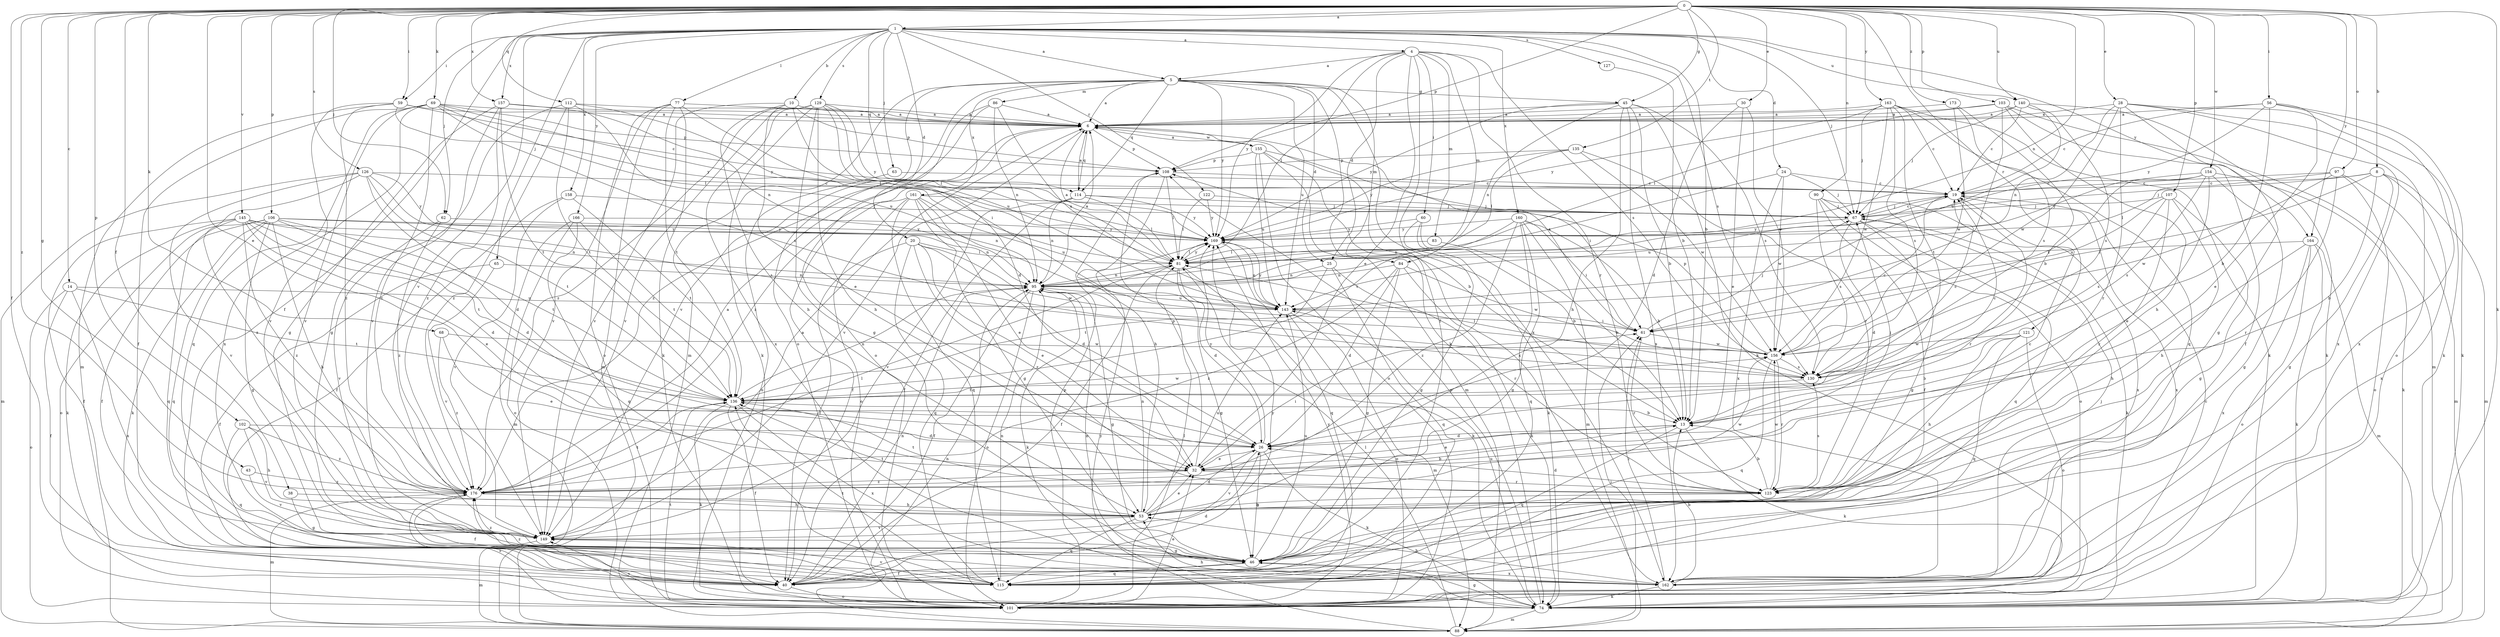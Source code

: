 strict digraph  {
0;
1;
4;
5;
6;
8;
10;
13;
14;
19;
20;
24;
25;
26;
28;
30;
32;
38;
40;
43;
45;
46;
53;
56;
59;
60;
61;
62;
63;
65;
67;
68;
69;
74;
77;
81;
83;
84;
86;
88;
90;
95;
97;
101;
102;
103;
106;
107;
108;
112;
114;
115;
121;
122;
123;
126;
127;
129;
130;
135;
136;
140;
143;
145;
149;
154;
155;
156;
157;
158;
160;
161;
162;
163;
164;
166;
169;
173;
176;
0 -> 1  [label=a];
0 -> 8  [label=b];
0 -> 14  [label=c];
0 -> 28  [label=e];
0 -> 30  [label=e];
0 -> 32  [label=e];
0 -> 38  [label=f];
0 -> 40  [label=f];
0 -> 43  [label=g];
0 -> 45  [label=g];
0 -> 56  [label=i];
0 -> 59  [label=i];
0 -> 62  [label=j];
0 -> 68  [label=k];
0 -> 69  [label=k];
0 -> 74  [label=k];
0 -> 90  [label=n];
0 -> 95  [label=n];
0 -> 97  [label=o];
0 -> 102  [label=p];
0 -> 103  [label=p];
0 -> 106  [label=p];
0 -> 107  [label=p];
0 -> 108  [label=p];
0 -> 112  [label=q];
0 -> 121  [label=r];
0 -> 126  [label=s];
0 -> 135  [label=t];
0 -> 140  [label=u];
0 -> 145  [label=v];
0 -> 154  [label=w];
0 -> 157  [label=x];
0 -> 163  [label=y];
0 -> 164  [label=y];
0 -> 173  [label=z];
0 -> 176  [label=z];
1 -> 4  [label=a];
1 -> 5  [label=a];
1 -> 10  [label=b];
1 -> 13  [label=b];
1 -> 20  [label=d];
1 -> 24  [label=d];
1 -> 40  [label=f];
1 -> 59  [label=i];
1 -> 62  [label=j];
1 -> 63  [label=j];
1 -> 65  [label=j];
1 -> 67  [label=j];
1 -> 77  [label=l];
1 -> 114  [label=q];
1 -> 122  [label=r];
1 -> 127  [label=s];
1 -> 129  [label=s];
1 -> 130  [label=s];
1 -> 140  [label=u];
1 -> 149  [label=v];
1 -> 157  [label=x];
1 -> 158  [label=x];
1 -> 160  [label=x];
1 -> 164  [label=y];
1 -> 166  [label=y];
4 -> 5  [label=a];
4 -> 25  [label=d];
4 -> 32  [label=e];
4 -> 40  [label=f];
4 -> 60  [label=i];
4 -> 81  [label=l];
4 -> 83  [label=m];
4 -> 84  [label=m];
4 -> 123  [label=r];
4 -> 130  [label=s];
4 -> 169  [label=y];
5 -> 6  [label=a];
5 -> 25  [label=d];
5 -> 45  [label=g];
5 -> 74  [label=k];
5 -> 84  [label=m];
5 -> 86  [label=m];
5 -> 88  [label=m];
5 -> 101  [label=o];
5 -> 114  [label=q];
5 -> 143  [label=u];
5 -> 149  [label=v];
5 -> 161  [label=x];
5 -> 162  [label=x];
5 -> 169  [label=y];
6 -> 108  [label=p];
6 -> 114  [label=q];
6 -> 149  [label=v];
6 -> 155  [label=w];
6 -> 162  [label=x];
6 -> 176  [label=z];
8 -> 13  [label=b];
8 -> 19  [label=c];
8 -> 46  [label=g];
8 -> 61  [label=i];
8 -> 67  [label=j];
8 -> 88  [label=m];
8 -> 162  [label=x];
10 -> 6  [label=a];
10 -> 32  [label=e];
10 -> 53  [label=h];
10 -> 108  [label=p];
10 -> 143  [label=u];
10 -> 149  [label=v];
13 -> 26  [label=d];
13 -> 32  [label=e];
13 -> 74  [label=k];
13 -> 115  [label=q];
14 -> 40  [label=f];
14 -> 101  [label=o];
14 -> 136  [label=t];
14 -> 143  [label=u];
14 -> 162  [label=x];
19 -> 67  [label=j];
19 -> 123  [label=r];
19 -> 143  [label=u];
19 -> 162  [label=x];
20 -> 26  [label=d];
20 -> 32  [label=e];
20 -> 40  [label=f];
20 -> 81  [label=l];
20 -> 115  [label=q];
20 -> 123  [label=r];
20 -> 156  [label=w];
24 -> 19  [label=c];
24 -> 67  [label=j];
24 -> 136  [label=t];
24 -> 156  [label=w];
24 -> 162  [label=x];
25 -> 95  [label=n];
25 -> 115  [label=q];
25 -> 123  [label=r];
25 -> 136  [label=t];
26 -> 32  [label=e];
26 -> 46  [label=g];
26 -> 67  [label=j];
26 -> 74  [label=k];
26 -> 149  [label=v];
26 -> 169  [label=y];
28 -> 6  [label=a];
28 -> 46  [label=g];
28 -> 74  [label=k];
28 -> 95  [label=n];
28 -> 101  [label=o];
28 -> 123  [label=r];
28 -> 156  [label=w];
28 -> 162  [label=x];
30 -> 6  [label=a];
30 -> 26  [label=d];
30 -> 32  [label=e];
30 -> 156  [label=w];
32 -> 61  [label=i];
32 -> 108  [label=p];
32 -> 123  [label=r];
32 -> 176  [label=z];
38 -> 46  [label=g];
38 -> 53  [label=h];
40 -> 26  [label=d];
40 -> 95  [label=n];
40 -> 101  [label=o];
40 -> 169  [label=y];
43 -> 149  [label=v];
43 -> 176  [label=z];
45 -> 6  [label=a];
45 -> 13  [label=b];
45 -> 53  [label=h];
45 -> 74  [label=k];
45 -> 95  [label=n];
45 -> 130  [label=s];
45 -> 162  [label=x];
45 -> 169  [label=y];
46 -> 40  [label=f];
46 -> 115  [label=q];
46 -> 143  [label=u];
46 -> 162  [label=x];
46 -> 176  [label=z];
53 -> 26  [label=d];
53 -> 32  [label=e];
53 -> 95  [label=n];
53 -> 115  [label=q];
53 -> 136  [label=t];
53 -> 143  [label=u];
53 -> 149  [label=v];
56 -> 6  [label=a];
56 -> 13  [label=b];
56 -> 19  [label=c];
56 -> 32  [label=e];
56 -> 74  [label=k];
56 -> 162  [label=x];
56 -> 169  [label=y];
59 -> 6  [label=a];
59 -> 19  [label=c];
59 -> 88  [label=m];
59 -> 149  [label=v];
59 -> 169  [label=y];
59 -> 176  [label=z];
60 -> 13  [label=b];
60 -> 46  [label=g];
60 -> 74  [label=k];
60 -> 169  [label=y];
61 -> 6  [label=a];
61 -> 67  [label=j];
61 -> 123  [label=r];
61 -> 156  [label=w];
62 -> 149  [label=v];
62 -> 169  [label=y];
62 -> 176  [label=z];
63 -> 19  [label=c];
63 -> 101  [label=o];
65 -> 40  [label=f];
65 -> 95  [label=n];
65 -> 149  [label=v];
67 -> 19  [label=c];
67 -> 26  [label=d];
67 -> 46  [label=g];
67 -> 74  [label=k];
67 -> 115  [label=q];
67 -> 169  [label=y];
68 -> 32  [label=e];
68 -> 156  [label=w];
68 -> 176  [label=z];
69 -> 6  [label=a];
69 -> 40  [label=f];
69 -> 81  [label=l];
69 -> 108  [label=p];
69 -> 115  [label=q];
69 -> 130  [label=s];
69 -> 149  [label=v];
69 -> 162  [label=x];
69 -> 169  [label=y];
69 -> 176  [label=z];
74 -> 46  [label=g];
74 -> 53  [label=h];
74 -> 88  [label=m];
74 -> 108  [label=p];
74 -> 143  [label=u];
74 -> 149  [label=v];
77 -> 6  [label=a];
77 -> 61  [label=i];
77 -> 74  [label=k];
77 -> 88  [label=m];
77 -> 101  [label=o];
77 -> 136  [label=t];
77 -> 149  [label=v];
81 -> 6  [label=a];
81 -> 26  [label=d];
81 -> 40  [label=f];
81 -> 46  [label=g];
81 -> 74  [label=k];
81 -> 95  [label=n];
81 -> 169  [label=y];
83 -> 13  [label=b];
83 -> 81  [label=l];
84 -> 26  [label=d];
84 -> 46  [label=g];
84 -> 74  [label=k];
84 -> 95  [label=n];
84 -> 156  [label=w];
84 -> 176  [label=z];
86 -> 6  [label=a];
86 -> 95  [label=n];
86 -> 101  [label=o];
86 -> 143  [label=u];
86 -> 176  [label=z];
88 -> 61  [label=i];
88 -> 81  [label=l];
88 -> 95  [label=n];
88 -> 169  [label=y];
90 -> 40  [label=f];
90 -> 67  [label=j];
90 -> 101  [label=o];
90 -> 130  [label=s];
90 -> 162  [label=x];
95 -> 6  [label=a];
95 -> 40  [label=f];
95 -> 46  [label=g];
95 -> 74  [label=k];
95 -> 101  [label=o];
95 -> 143  [label=u];
97 -> 19  [label=c];
97 -> 81  [label=l];
97 -> 88  [label=m];
97 -> 101  [label=o];
97 -> 123  [label=r];
97 -> 156  [label=w];
101 -> 19  [label=c];
101 -> 32  [label=e];
101 -> 81  [label=l];
101 -> 108  [label=p];
101 -> 136  [label=t];
101 -> 169  [label=y];
101 -> 176  [label=z];
102 -> 26  [label=d];
102 -> 53  [label=h];
102 -> 115  [label=q];
102 -> 149  [label=v];
102 -> 176  [label=z];
103 -> 6  [label=a];
103 -> 40  [label=f];
103 -> 53  [label=h];
103 -> 61  [label=i];
103 -> 81  [label=l];
103 -> 88  [label=m];
106 -> 26  [label=d];
106 -> 40  [label=f];
106 -> 46  [label=g];
106 -> 53  [label=h];
106 -> 74  [label=k];
106 -> 95  [label=n];
106 -> 101  [label=o];
106 -> 115  [label=q];
106 -> 136  [label=t];
106 -> 169  [label=y];
107 -> 46  [label=g];
107 -> 53  [label=h];
107 -> 67  [label=j];
107 -> 123  [label=r];
107 -> 130  [label=s];
107 -> 143  [label=u];
108 -> 19  [label=c];
108 -> 53  [label=h];
108 -> 81  [label=l];
112 -> 6  [label=a];
112 -> 46  [label=g];
112 -> 81  [label=l];
112 -> 136  [label=t];
112 -> 143  [label=u];
112 -> 176  [label=z];
114 -> 6  [label=a];
114 -> 40  [label=f];
114 -> 67  [label=j];
114 -> 81  [label=l];
114 -> 95  [label=n];
114 -> 149  [label=v];
114 -> 169  [label=y];
115 -> 95  [label=n];
115 -> 136  [label=t];
115 -> 149  [label=v];
115 -> 176  [label=z];
121 -> 13  [label=b];
121 -> 53  [label=h];
121 -> 101  [label=o];
121 -> 115  [label=q];
121 -> 156  [label=w];
122 -> 67  [label=j];
122 -> 81  [label=l];
122 -> 169  [label=y];
123 -> 13  [label=b];
123 -> 19  [label=c];
123 -> 26  [label=d];
123 -> 53  [label=h];
123 -> 130  [label=s];
123 -> 136  [label=t];
123 -> 156  [label=w];
126 -> 19  [label=c];
126 -> 26  [label=d];
126 -> 88  [label=m];
126 -> 130  [label=s];
126 -> 136  [label=t];
126 -> 149  [label=v];
126 -> 169  [label=y];
126 -> 176  [label=z];
127 -> 13  [label=b];
129 -> 6  [label=a];
129 -> 26  [label=d];
129 -> 46  [label=g];
129 -> 53  [label=h];
129 -> 74  [label=k];
129 -> 81  [label=l];
129 -> 149  [label=v];
129 -> 162  [label=x];
129 -> 169  [label=y];
129 -> 176  [label=z];
130 -> 19  [label=c];
130 -> 81  [label=l];
130 -> 136  [label=t];
135 -> 81  [label=l];
135 -> 108  [label=p];
135 -> 123  [label=r];
135 -> 156  [label=w];
135 -> 169  [label=y];
136 -> 13  [label=b];
136 -> 19  [label=c];
136 -> 40  [label=f];
136 -> 74  [label=k];
136 -> 95  [label=n];
136 -> 156  [label=w];
136 -> 162  [label=x];
140 -> 6  [label=a];
140 -> 19  [label=c];
140 -> 67  [label=j];
140 -> 74  [label=k];
140 -> 130  [label=s];
140 -> 143  [label=u];
143 -> 61  [label=i];
143 -> 88  [label=m];
143 -> 101  [label=o];
143 -> 169  [label=y];
145 -> 26  [label=d];
145 -> 32  [label=e];
145 -> 40  [label=f];
145 -> 74  [label=k];
145 -> 95  [label=n];
145 -> 115  [label=q];
145 -> 136  [label=t];
145 -> 169  [label=y];
145 -> 176  [label=z];
149 -> 6  [label=a];
149 -> 46  [label=g];
149 -> 88  [label=m];
154 -> 19  [label=c];
154 -> 32  [label=e];
154 -> 46  [label=g];
154 -> 61  [label=i];
154 -> 74  [label=k];
154 -> 130  [label=s];
154 -> 169  [label=y];
155 -> 6  [label=a];
155 -> 13  [label=b];
155 -> 61  [label=i];
155 -> 88  [label=m];
155 -> 101  [label=o];
155 -> 108  [label=p];
155 -> 143  [label=u];
156 -> 19  [label=c];
156 -> 108  [label=p];
156 -> 115  [label=q];
156 -> 123  [label=r];
156 -> 130  [label=s];
157 -> 6  [label=a];
157 -> 46  [label=g];
157 -> 95  [label=n];
157 -> 136  [label=t];
157 -> 149  [label=v];
157 -> 176  [label=z];
158 -> 40  [label=f];
158 -> 67  [label=j];
158 -> 136  [label=t];
158 -> 149  [label=v];
160 -> 13  [label=b];
160 -> 46  [label=g];
160 -> 61  [label=i];
160 -> 88  [label=m];
160 -> 95  [label=n];
160 -> 115  [label=q];
160 -> 169  [label=y];
160 -> 176  [label=z];
161 -> 32  [label=e];
161 -> 40  [label=f];
161 -> 46  [label=g];
161 -> 67  [label=j];
161 -> 95  [label=n];
161 -> 101  [label=o];
161 -> 115  [label=q];
161 -> 143  [label=u];
162 -> 13  [label=b];
162 -> 53  [label=h];
162 -> 61  [label=i];
162 -> 67  [label=j];
162 -> 74  [label=k];
162 -> 95  [label=n];
163 -> 6  [label=a];
163 -> 19  [label=c];
163 -> 67  [label=j];
163 -> 74  [label=k];
163 -> 115  [label=q];
163 -> 130  [label=s];
163 -> 136  [label=t];
163 -> 156  [label=w];
163 -> 169  [label=y];
164 -> 53  [label=h];
164 -> 74  [label=k];
164 -> 81  [label=l];
164 -> 88  [label=m];
164 -> 101  [label=o];
164 -> 162  [label=x];
166 -> 88  [label=m];
166 -> 101  [label=o];
166 -> 115  [label=q];
166 -> 136  [label=t];
166 -> 169  [label=y];
169 -> 81  [label=l];
169 -> 115  [label=q];
169 -> 143  [label=u];
173 -> 6  [label=a];
173 -> 13  [label=b];
173 -> 130  [label=s];
173 -> 156  [label=w];
176 -> 6  [label=a];
176 -> 13  [label=b];
176 -> 40  [label=f];
176 -> 53  [label=h];
176 -> 81  [label=l];
176 -> 88  [label=m];
176 -> 136  [label=t];
176 -> 156  [label=w];
}
